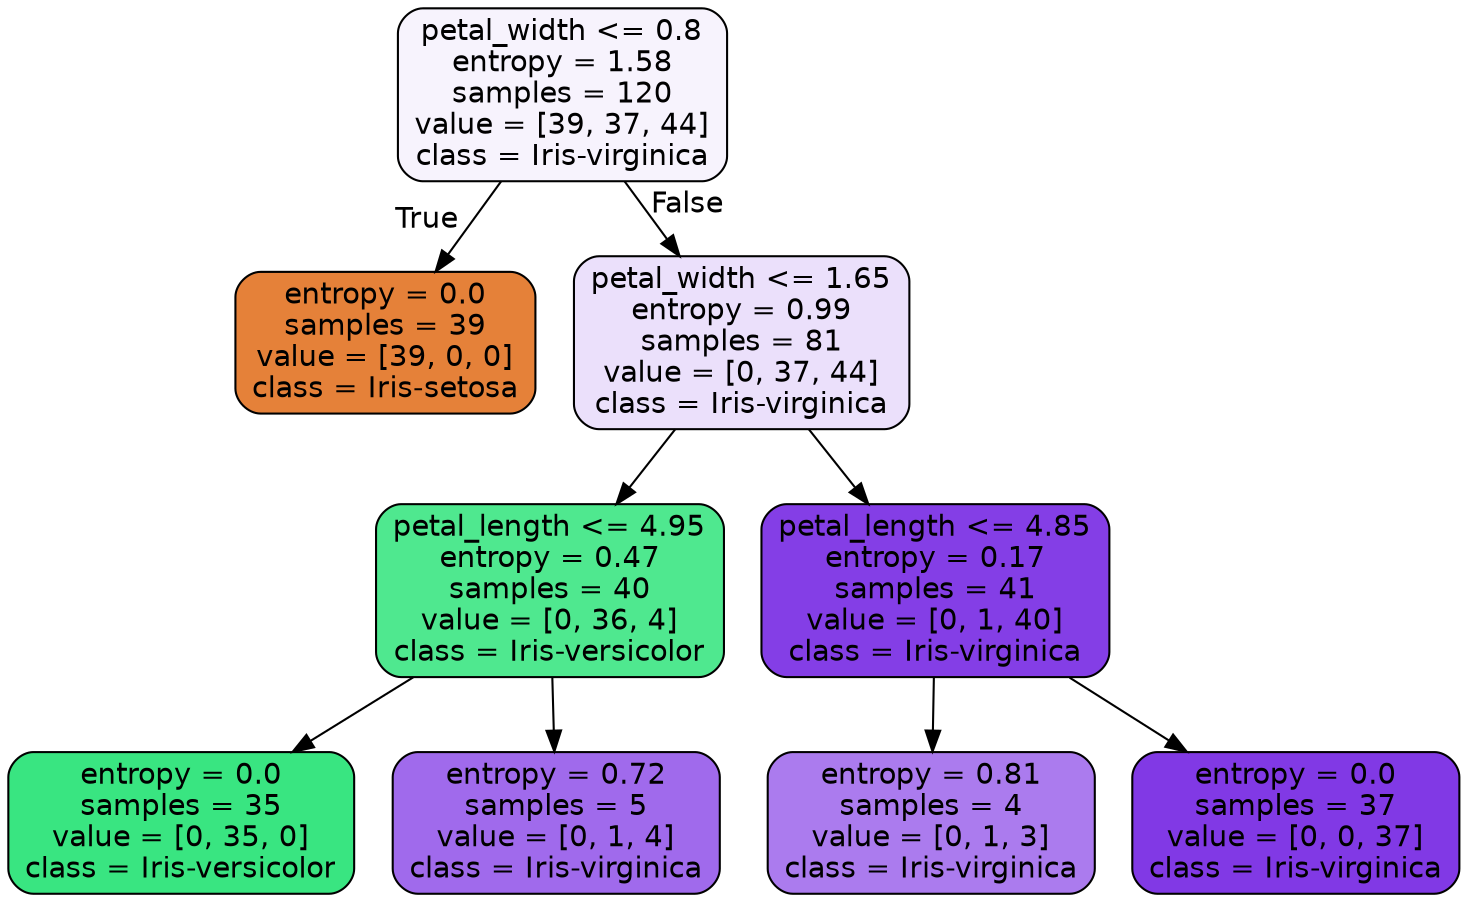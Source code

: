 digraph Tree {
node [shape=box, style="filled, rounded", color="black", fontname=helvetica] ;
edge [fontname=helvetica] ;
0 [label="petal_width <= 0.8\nentropy = 1.58\nsamples = 120\nvalue = [39, 37, 44]\nclass = Iris-virginica", fillcolor="#f7f3fd"] ;
1 [label="entropy = 0.0\nsamples = 39\nvalue = [39, 0, 0]\nclass = Iris-setosa", fillcolor="#e58139"] ;
0 -> 1 [labeldistance=2.5, labelangle=45, headlabel="True"] ;
2 [label="petal_width <= 1.65\nentropy = 0.99\nsamples = 81\nvalue = [0, 37, 44]\nclass = Iris-virginica", fillcolor="#ebe0fb"] ;
0 -> 2 [labeldistance=2.5, labelangle=-45, headlabel="False"] ;
3 [label="petal_length <= 4.95\nentropy = 0.47\nsamples = 40\nvalue = [0, 36, 4]\nclass = Iris-versicolor", fillcolor="#4fe88f"] ;
2 -> 3 ;
4 [label="entropy = 0.0\nsamples = 35\nvalue = [0, 35, 0]\nclass = Iris-versicolor", fillcolor="#39e581"] ;
3 -> 4 ;
5 [label="entropy = 0.72\nsamples = 5\nvalue = [0, 1, 4]\nclass = Iris-virginica", fillcolor="#a06aec"] ;
3 -> 5 ;
6 [label="petal_length <= 4.85\nentropy = 0.17\nsamples = 41\nvalue = [0, 1, 40]\nclass = Iris-virginica", fillcolor="#843ee6"] ;
2 -> 6 ;
7 [label="entropy = 0.81\nsamples = 4\nvalue = [0, 1, 3]\nclass = Iris-virginica", fillcolor="#ab7bee"] ;
6 -> 7 ;
8 [label="entropy = 0.0\nsamples = 37\nvalue = [0, 0, 37]\nclass = Iris-virginica", fillcolor="#8139e5"] ;
6 -> 8 ;
}